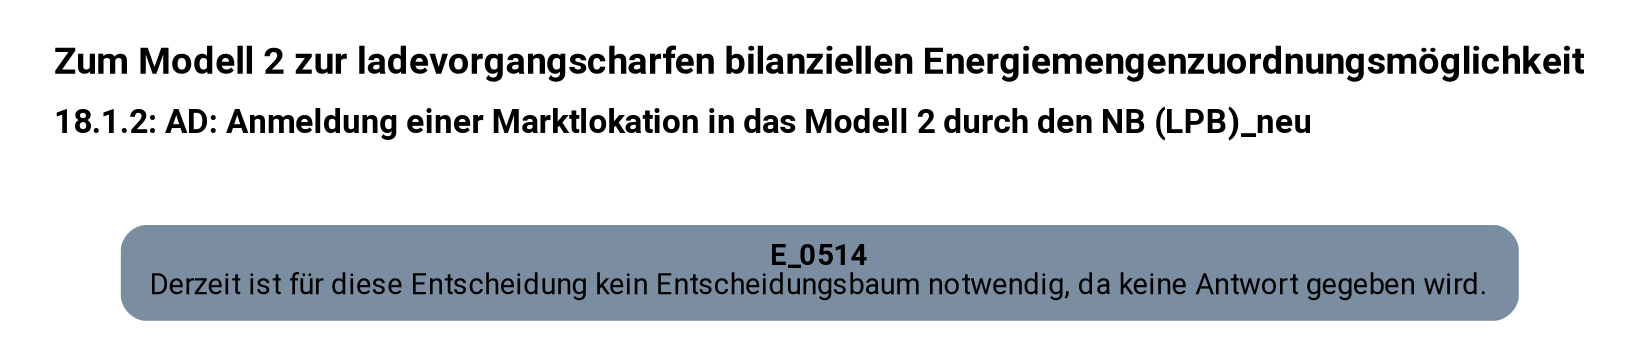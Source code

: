 digraph D {
    labelloc="t";
    label=<<B><FONT POINT-SIZE="18">Zum Modell 2 zur ladevorgangscharfen bilanziellen Energiemengenzuordnungsmöglichkeit</FONT></B><BR align="left"/><BR/><B><FONT POINT-SIZE="16">18.1.2: AD: Anmeldung einer Marktlokation in das Modell 2 durch den NB (LPB)_neu</FONT></B><BR align="left"/><BR/><BR/><BR/>>;
    ratio="compress";
    concentrate=true;
    pack=true;
    rankdir=TB;
    packmode="array";
    size="20,20";
    fontsize=12;
    pad=0.25;
    "Empty" [margin="0.2,0.12", shape=box, style="filled,rounded", penwidth=0.0, fillcolor="#7a8da1", label=<<B>E_0514</B><BR align="center"/><FONT>Derzeit ist für diese Entscheidung kein Entscheidungsbaum notwendig, da keine Antwort gegeben wird.</FONT><BR align="center"/>>, fontname="Roboto, sans-serif"];


    bgcolor="transparent";
fontname="Roboto, sans-serif";
}